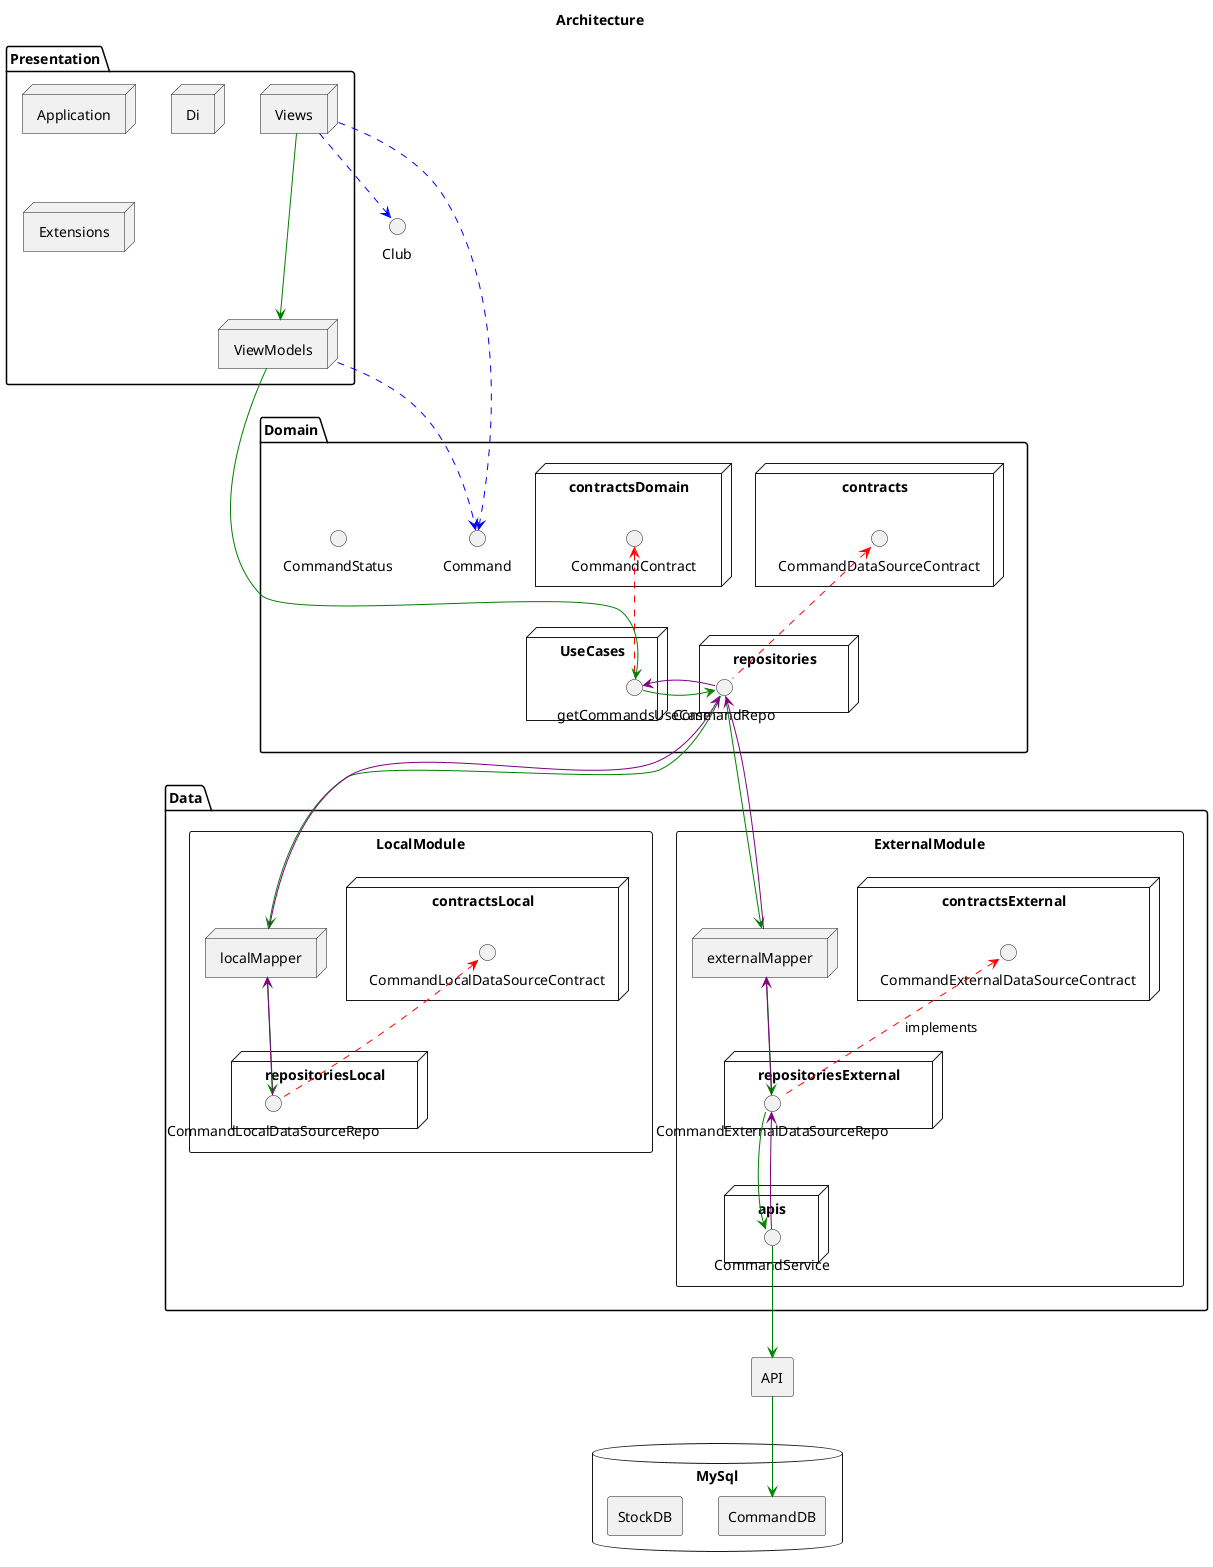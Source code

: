 @startuml

title Architecture
skinparam object {
          BackgroundColor Snow
          BorderColor Green
          ArrowColor Green
}
skinparam defaultTextAlignment center

'COMMON
'package "Common" {
  'node Logging
'}

'PRESENTATION (Android Part)
package "Presentation" {
  node "Application"
  node "Di"
  node "Views"
  node "Extensions"
  node ViewModels
}

'DOMAIN MODEL
package "Domain" {
  () Command
  () CommandStatus
}

'DATAS
package "Data" {
'LOCAL MODULE
rectangle "LocalModule" {
  node repositoriesLocal {
    () CommandLocalDataSourceRepo
  }

    node localMapper
  node contractsLocal {
    () CommandLocalDataSourceContract
  }
}

CommandLocalDataSourceRepo .up.> CommandLocalDataSourceContract #Red

'EXTERNAL MODULE
rectangle "ExternalModule" {
  node apis {
    () CommandService
  }
  node externalMapper
  node repositoriesExternal {
      () CommandExternalDataSourceRepo
    }

    node contractsExternal {
      () CommandExternalDataSourceContract
    }
}
CommandExternalDataSourceRepo .up.> CommandExternalDataSourceContract #Red : implements

}

'DOMAIN USE CASES
package "Domain" {
    node contracts {
        () CommandDataSourceContract
    }
    node repositories{
        () CommandRepo
    }

  node contractsDomain {
      () CommandContract
    }

  node UseCases {
    () getCommandsUseCase
  }
}
CommandRepo .up.> CommandDataSourceContract #Red
getCommandsUseCase .up.> CommandContract #Red


'EXTERNAL DATA SOURCE
rectangle API

database "MySql" {
  rectangle CommandDB
  rectangle StockDB
}

'RELATIONS
Views -down--> ViewModels
ViewModels .down.> Command #blue
ViewModels -right-> getCommandsUseCase
getCommandsUseCase -right-> CommandRepo

CommandRepo --> localMapper
localMapper-down-> CommandLocalDataSourceRepo

CommandRepo --> externalMapper
externalMapper --> CommandExternalDataSourceRepo
CommandExternalDataSourceRepo --> CommandService
CommandService -down-> API
API --> CommandDB


'Come back
CommandLocalDataSourceRepo --> localMapper #purple
localMapper --> CommandRepo #purple
CommandExternalDataSourceRepo --> externalMapper #purple
externalMapper --> CommandRepo #purple
CommandService --> CommandExternalDataSourceRepo #purple

CommandRepo -left-> getCommandsUseCase #purple


Views ..> Command #blue
Views ..> Club #blue

'Hidden relations
CommandExternalDataSourceRepo -[hidden]down- CommandService
UseCases -[hidden]- externalMapper

@enduml